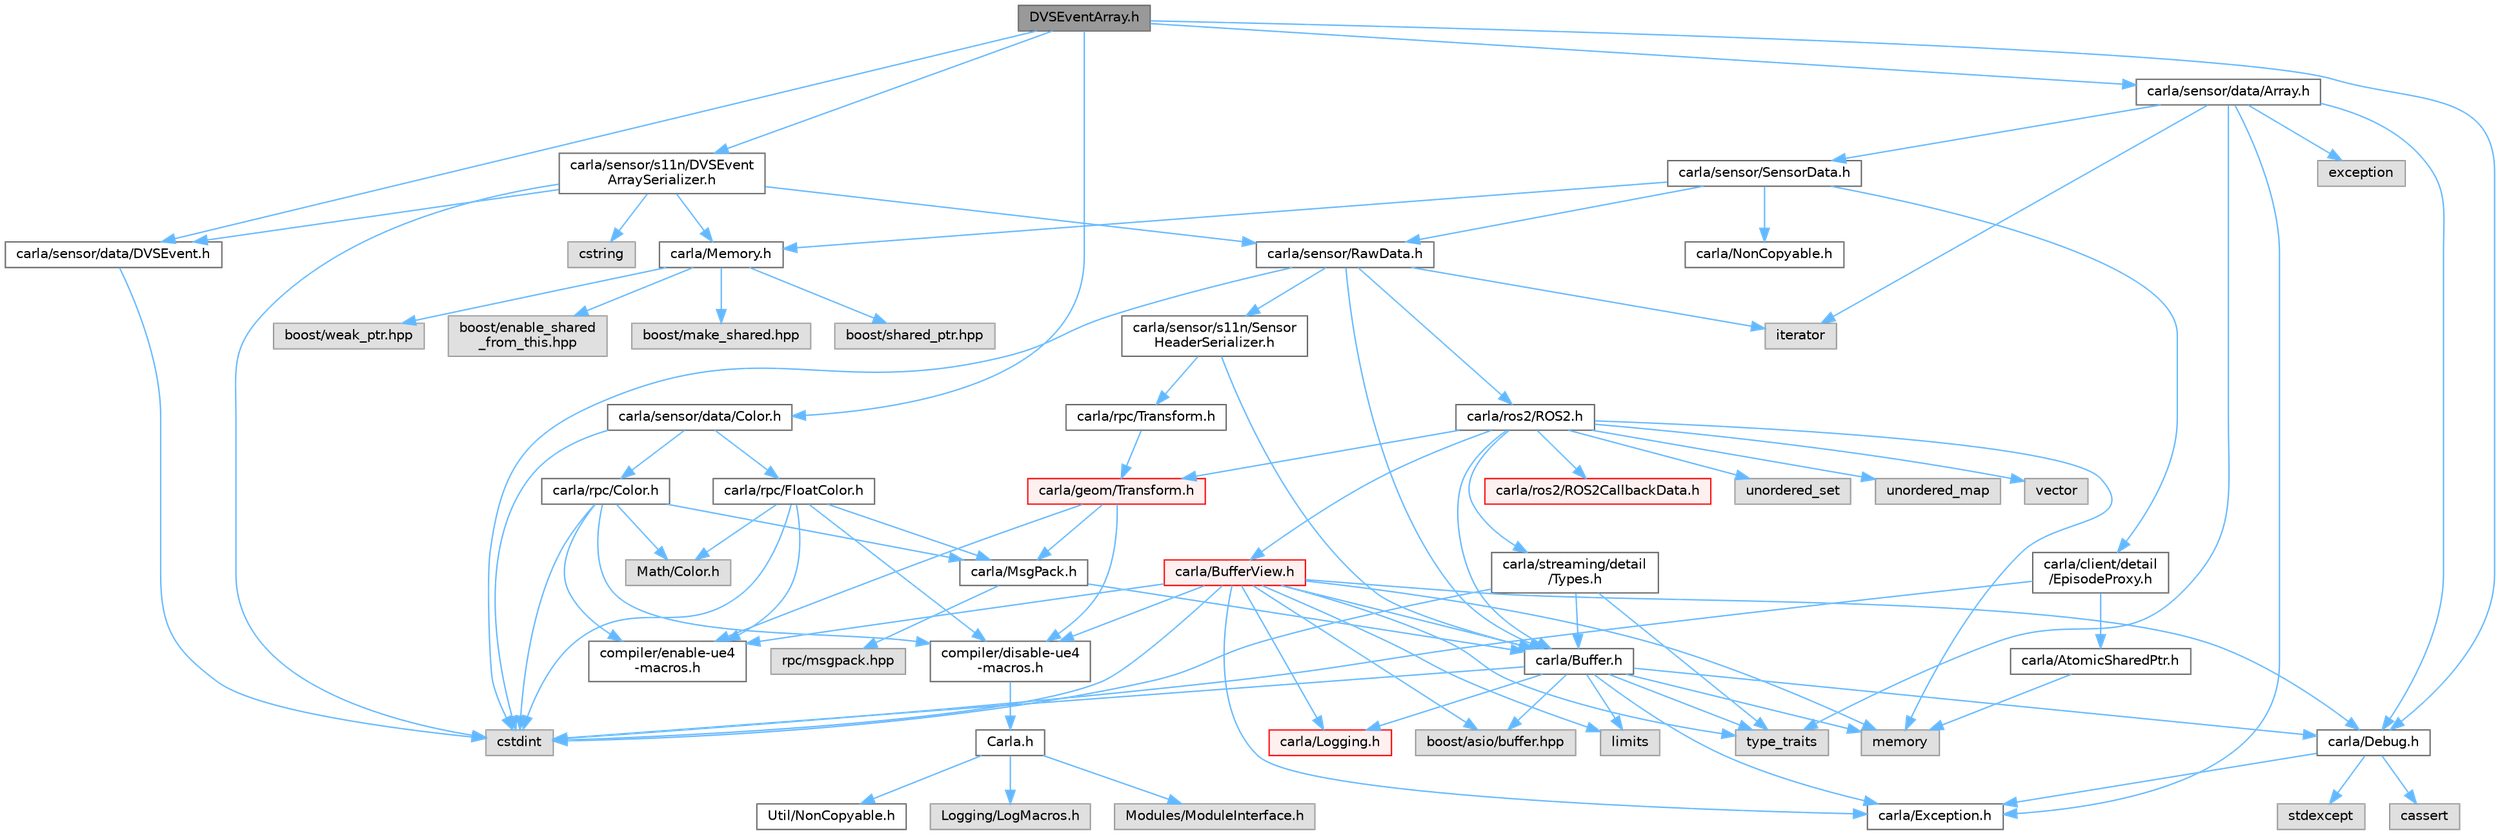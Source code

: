 digraph "DVSEventArray.h"
{
 // INTERACTIVE_SVG=YES
 // LATEX_PDF_SIZE
  bgcolor="transparent";
  edge [fontname=Helvetica,fontsize=10,labelfontname=Helvetica,labelfontsize=10];
  node [fontname=Helvetica,fontsize=10,shape=box,height=0.2,width=0.4];
  Node1 [id="Node000001",label="DVSEventArray.h",height=0.2,width=0.4,color="gray40", fillcolor="grey60", style="filled", fontcolor="black",tooltip=" "];
  Node1 -> Node2 [id="edge1_Node000001_Node000002",color="steelblue1",style="solid",tooltip=" "];
  Node2 [id="Node000002",label="carla/Debug.h",height=0.2,width=0.4,color="grey40", fillcolor="white", style="filled",URL="$d4/deb/Debug_8h.html",tooltip=" "];
  Node2 -> Node3 [id="edge2_Node000002_Node000003",color="steelblue1",style="solid",tooltip=" "];
  Node3 [id="Node000003",label="carla/Exception.h",height=0.2,width=0.4,color="grey40", fillcolor="white", style="filled",URL="$d8/d8a/Exception_8h.html",tooltip=" "];
  Node2 -> Node4 [id="edge3_Node000002_Node000004",color="steelblue1",style="solid",tooltip=" "];
  Node4 [id="Node000004",label="stdexcept",height=0.2,width=0.4,color="grey60", fillcolor="#E0E0E0", style="filled",tooltip=" "];
  Node2 -> Node5 [id="edge4_Node000002_Node000005",color="steelblue1",style="solid",tooltip=" "];
  Node5 [id="Node000005",label="cassert",height=0.2,width=0.4,color="grey60", fillcolor="#E0E0E0", style="filled",tooltip=" "];
  Node1 -> Node6 [id="edge5_Node000001_Node000006",color="steelblue1",style="solid",tooltip=" "];
  Node6 [id="Node000006",label="carla/sensor/data/Array.h",height=0.2,width=0.4,color="grey40", fillcolor="white", style="filled",URL="$df/dd0/Array_8h.html",tooltip=" "];
  Node6 -> Node2 [id="edge6_Node000006_Node000002",color="steelblue1",style="solid",tooltip=" "];
  Node6 -> Node3 [id="edge7_Node000006_Node000003",color="steelblue1",style="solid",tooltip=" "];
  Node6 -> Node7 [id="edge8_Node000006_Node000007",color="steelblue1",style="solid",tooltip=" "];
  Node7 [id="Node000007",label="carla/sensor/SensorData.h",height=0.2,width=0.4,color="grey40", fillcolor="white", style="filled",URL="$d0/d07/SensorData_8h.html",tooltip=" "];
  Node7 -> Node8 [id="edge9_Node000007_Node000008",color="steelblue1",style="solid",tooltip=" "];
  Node8 [id="Node000008",label="carla/Memory.h",height=0.2,width=0.4,color="grey40", fillcolor="white", style="filled",URL="$de/d5c/Memory_8h.html",tooltip=" "];
  Node8 -> Node9 [id="edge10_Node000008_Node000009",color="steelblue1",style="solid",tooltip=" "];
  Node9 [id="Node000009",label="boost/enable_shared\l_from_this.hpp",height=0.2,width=0.4,color="grey60", fillcolor="#E0E0E0", style="filled",tooltip=" "];
  Node8 -> Node10 [id="edge11_Node000008_Node000010",color="steelblue1",style="solid",tooltip=" "];
  Node10 [id="Node000010",label="boost/make_shared.hpp",height=0.2,width=0.4,color="grey60", fillcolor="#E0E0E0", style="filled",tooltip=" "];
  Node8 -> Node11 [id="edge12_Node000008_Node000011",color="steelblue1",style="solid",tooltip=" "];
  Node11 [id="Node000011",label="boost/shared_ptr.hpp",height=0.2,width=0.4,color="grey60", fillcolor="#E0E0E0", style="filled",tooltip=" "];
  Node8 -> Node12 [id="edge13_Node000008_Node000012",color="steelblue1",style="solid",tooltip=" "];
  Node12 [id="Node000012",label="boost/weak_ptr.hpp",height=0.2,width=0.4,color="grey60", fillcolor="#E0E0E0", style="filled",tooltip=" "];
  Node7 -> Node13 [id="edge14_Node000007_Node000013",color="steelblue1",style="solid",tooltip=" "];
  Node13 [id="Node000013",label="carla/NonCopyable.h",height=0.2,width=0.4,color="grey40", fillcolor="white", style="filled",URL="$d4/dd8/LibCarla_2source_2carla_2NonCopyable_8h.html",tooltip=" "];
  Node7 -> Node14 [id="edge15_Node000007_Node000014",color="steelblue1",style="solid",tooltip=" "];
  Node14 [id="Node000014",label="carla/sensor/RawData.h",height=0.2,width=0.4,color="grey40", fillcolor="white", style="filled",URL="$dc/d62/RawData_8h.html",tooltip=" "];
  Node14 -> Node15 [id="edge16_Node000014_Node000015",color="steelblue1",style="solid",tooltip=" "];
  Node15 [id="Node000015",label="carla/Buffer.h",height=0.2,width=0.4,color="grey40", fillcolor="white", style="filled",URL="$d2/dda/carla_2Buffer_8h.html",tooltip=" "];
  Node15 -> Node2 [id="edge17_Node000015_Node000002",color="steelblue1",style="solid",tooltip=" "];
  Node15 -> Node3 [id="edge18_Node000015_Node000003",color="steelblue1",style="solid",tooltip=" "];
  Node15 -> Node16 [id="edge19_Node000015_Node000016",color="steelblue1",style="solid",tooltip=" "];
  Node16 [id="Node000016",label="carla/Logging.h",height=0.2,width=0.4,color="red", fillcolor="#FFF0F0", style="filled",URL="$de/d87/Logging_8h.html",tooltip=" "];
  Node15 -> Node19 [id="edge20_Node000015_Node000019",color="steelblue1",style="solid",tooltip=" "];
  Node19 [id="Node000019",label="boost/asio/buffer.hpp",height=0.2,width=0.4,color="grey60", fillcolor="#E0E0E0", style="filled",tooltip=" "];
  Node15 -> Node20 [id="edge21_Node000015_Node000020",color="steelblue1",style="solid",tooltip=" "];
  Node20 [id="Node000020",label="cstdint",height=0.2,width=0.4,color="grey60", fillcolor="#E0E0E0", style="filled",tooltip=" "];
  Node15 -> Node21 [id="edge22_Node000015_Node000021",color="steelblue1",style="solid",tooltip=" "];
  Node21 [id="Node000021",label="limits",height=0.2,width=0.4,color="grey60", fillcolor="#E0E0E0", style="filled",tooltip=" "];
  Node15 -> Node22 [id="edge23_Node000015_Node000022",color="steelblue1",style="solid",tooltip=" "];
  Node22 [id="Node000022",label="memory",height=0.2,width=0.4,color="grey60", fillcolor="#E0E0E0", style="filled",tooltip=" "];
  Node15 -> Node23 [id="edge24_Node000015_Node000023",color="steelblue1",style="solid",tooltip=" "];
  Node23 [id="Node000023",label="type_traits",height=0.2,width=0.4,color="grey60", fillcolor="#E0E0E0", style="filled",tooltip=" "];
  Node14 -> Node24 [id="edge25_Node000014_Node000024",color="steelblue1",style="solid",tooltip=" "];
  Node24 [id="Node000024",label="carla/sensor/s11n/Sensor\lHeaderSerializer.h",height=0.2,width=0.4,color="grey40", fillcolor="white", style="filled",URL="$dd/da9/SensorHeaderSerializer_8h.html",tooltip=" "];
  Node24 -> Node15 [id="edge26_Node000024_Node000015",color="steelblue1",style="solid",tooltip=" "];
  Node24 -> Node25 [id="edge27_Node000024_Node000025",color="steelblue1",style="solid",tooltip=" "];
  Node25 [id="Node000025",label="carla/rpc/Transform.h",height=0.2,width=0.4,color="grey40", fillcolor="white", style="filled",URL="$df/d36/rpc_2Transform_8h.html",tooltip=" "];
  Node25 -> Node26 [id="edge28_Node000025_Node000026",color="steelblue1",style="solid",tooltip=" "];
  Node26 [id="Node000026",label="carla/geom/Transform.h",height=0.2,width=0.4,color="red", fillcolor="#FFF0F0", style="filled",URL="$de/d17/geom_2Transform_8h.html",tooltip=" "];
  Node26 -> Node27 [id="edge29_Node000026_Node000027",color="steelblue1",style="solid",tooltip=" "];
  Node27 [id="Node000027",label="carla/MsgPack.h",height=0.2,width=0.4,color="grey40", fillcolor="white", style="filled",URL="$d9/d6f/MsgPack_8h.html",tooltip=" "];
  Node27 -> Node15 [id="edge30_Node000027_Node000015",color="steelblue1",style="solid",tooltip=" "];
  Node27 -> Node28 [id="edge31_Node000027_Node000028",color="steelblue1",style="solid",tooltip=" "];
  Node28 [id="Node000028",label="rpc/msgpack.hpp",height=0.2,width=0.4,color="grey60", fillcolor="#E0E0E0", style="filled",tooltip=" "];
  Node26 -> Node35 [id="edge32_Node000026_Node000035",color="steelblue1",style="solid",tooltip=" "];
  Node35 [id="Node000035",label="compiler/enable-ue4\l-macros.h",height=0.2,width=0.4,color="grey40", fillcolor="white", style="filled",URL="$d9/da2/enable-ue4-macros_8h.html",tooltip=" "];
  Node26 -> Node37 [id="edge33_Node000026_Node000037",color="steelblue1",style="solid",tooltip=" "];
  Node37 [id="Node000037",label="compiler/disable-ue4\l-macros.h",height=0.2,width=0.4,color="grey40", fillcolor="white", style="filled",URL="$d2/d02/disable-ue4-macros_8h.html",tooltip=" "];
  Node37 -> Node38 [id="edge34_Node000037_Node000038",color="steelblue1",style="solid",tooltip=" "];
  Node38 [id="Node000038",label="Carla.h",height=0.2,width=0.4,color="grey40", fillcolor="white", style="filled",URL="$d7/d7d/Carla_8h.html",tooltip=" "];
  Node38 -> Node39 [id="edge35_Node000038_Node000039",color="steelblue1",style="solid",tooltip=" "];
  Node39 [id="Node000039",label="Util/NonCopyable.h",height=0.2,width=0.4,color="grey40", fillcolor="white", style="filled",URL="$d4/d57/Unreal_2CarlaUE4_2Plugins_2Carla_2Source_2Carla_2Util_2NonCopyable_8h.html",tooltip=" "];
  Node38 -> Node40 [id="edge36_Node000038_Node000040",color="steelblue1",style="solid",tooltip=" "];
  Node40 [id="Node000040",label="Logging/LogMacros.h",height=0.2,width=0.4,color="grey60", fillcolor="#E0E0E0", style="filled",tooltip=" "];
  Node38 -> Node41 [id="edge37_Node000038_Node000041",color="steelblue1",style="solid",tooltip=" "];
  Node41 [id="Node000041",label="Modules/ModuleInterface.h",height=0.2,width=0.4,color="grey60", fillcolor="#E0E0E0", style="filled",tooltip=" "];
  Node14 -> Node45 [id="edge38_Node000014_Node000045",color="steelblue1",style="solid",tooltip=" "];
  Node45 [id="Node000045",label="carla/ros2/ROS2.h",height=0.2,width=0.4,color="grey40", fillcolor="white", style="filled",URL="$da/db8/ROS2_8h.html",tooltip=" "];
  Node45 -> Node15 [id="edge39_Node000045_Node000015",color="steelblue1",style="solid",tooltip=" "];
  Node45 -> Node46 [id="edge40_Node000045_Node000046",color="steelblue1",style="solid",tooltip=" "];
  Node46 [id="Node000046",label="carla/BufferView.h",height=0.2,width=0.4,color="red", fillcolor="#FFF0F0", style="filled",URL="$d8/dee/BufferView_8h.html",tooltip=" "];
  Node46 -> Node15 [id="edge41_Node000046_Node000015",color="steelblue1",style="solid",tooltip=" "];
  Node46 -> Node2 [id="edge42_Node000046_Node000002",color="steelblue1",style="solid",tooltip=" "];
  Node46 -> Node3 [id="edge43_Node000046_Node000003",color="steelblue1",style="solid",tooltip=" "];
  Node46 -> Node16 [id="edge44_Node000046_Node000016",color="steelblue1",style="solid",tooltip=" "];
  Node46 -> Node19 [id="edge45_Node000046_Node000019",color="steelblue1",style="solid",tooltip=" "];
  Node46 -> Node20 [id="edge46_Node000046_Node000020",color="steelblue1",style="solid",tooltip=" "];
  Node46 -> Node21 [id="edge47_Node000046_Node000021",color="steelblue1",style="solid",tooltip=" "];
  Node46 -> Node22 [id="edge48_Node000046_Node000022",color="steelblue1",style="solid",tooltip=" "];
  Node46 -> Node23 [id="edge49_Node000046_Node000023",color="steelblue1",style="solid",tooltip=" "];
  Node46 -> Node35 [id="edge50_Node000046_Node000035",color="steelblue1",style="solid",tooltip=" "];
  Node46 -> Node37 [id="edge51_Node000046_Node000037",color="steelblue1",style="solid",tooltip=" "];
  Node45 -> Node26 [id="edge52_Node000045_Node000026",color="steelblue1",style="solid",tooltip=" "];
  Node45 -> Node48 [id="edge53_Node000045_Node000048",color="steelblue1",style="solid",tooltip=" "];
  Node48 [id="Node000048",label="carla/ros2/ROS2CallbackData.h",height=0.2,width=0.4,color="red", fillcolor="#FFF0F0", style="filled",URL="$d2/d6c/ROS2CallbackData_8h.html",tooltip=" "];
  Node45 -> Node50 [id="edge54_Node000045_Node000050",color="steelblue1",style="solid",tooltip=" "];
  Node50 [id="Node000050",label="carla/streaming/detail\l/Types.h",height=0.2,width=0.4,color="grey40", fillcolor="white", style="filled",URL="$d7/df8/Types_8h.html",tooltip=" "];
  Node50 -> Node15 [id="edge55_Node000050_Node000015",color="steelblue1",style="solid",tooltip=" "];
  Node50 -> Node20 [id="edge56_Node000050_Node000020",color="steelblue1",style="solid",tooltip=" "];
  Node50 -> Node23 [id="edge57_Node000050_Node000023",color="steelblue1",style="solid",tooltip=" "];
  Node45 -> Node51 [id="edge58_Node000045_Node000051",color="steelblue1",style="solid",tooltip=" "];
  Node51 [id="Node000051",label="unordered_set",height=0.2,width=0.4,color="grey60", fillcolor="#E0E0E0", style="filled",tooltip=" "];
  Node45 -> Node52 [id="edge59_Node000045_Node000052",color="steelblue1",style="solid",tooltip=" "];
  Node52 [id="Node000052",label="unordered_map",height=0.2,width=0.4,color="grey60", fillcolor="#E0E0E0", style="filled",tooltip=" "];
  Node45 -> Node22 [id="edge60_Node000045_Node000022",color="steelblue1",style="solid",tooltip=" "];
  Node45 -> Node53 [id="edge61_Node000045_Node000053",color="steelblue1",style="solid",tooltip=" "];
  Node53 [id="Node000053",label="vector",height=0.2,width=0.4,color="grey60", fillcolor="#E0E0E0", style="filled",tooltip=" "];
  Node14 -> Node20 [id="edge62_Node000014_Node000020",color="steelblue1",style="solid",tooltip=" "];
  Node14 -> Node54 [id="edge63_Node000014_Node000054",color="steelblue1",style="solid",tooltip=" "];
  Node54 [id="Node000054",label="iterator",height=0.2,width=0.4,color="grey60", fillcolor="#E0E0E0", style="filled",tooltip=" "];
  Node7 -> Node55 [id="edge64_Node000007_Node000055",color="steelblue1",style="solid",tooltip=" "];
  Node55 [id="Node000055",label="carla/client/detail\l/EpisodeProxy.h",height=0.2,width=0.4,color="grey40", fillcolor="white", style="filled",URL="$dc/dc2/EpisodeProxy_8h.html",tooltip=" "];
  Node55 -> Node56 [id="edge65_Node000055_Node000056",color="steelblue1",style="solid",tooltip=" "];
  Node56 [id="Node000056",label="carla/AtomicSharedPtr.h",height=0.2,width=0.4,color="grey40", fillcolor="white", style="filled",URL="$df/de2/AtomicSharedPtr_8h.html",tooltip=" "];
  Node56 -> Node22 [id="edge66_Node000056_Node000022",color="steelblue1",style="solid",tooltip=" "];
  Node55 -> Node20 [id="edge67_Node000055_Node000020",color="steelblue1",style="solid",tooltip=" "];
  Node6 -> Node57 [id="edge68_Node000006_Node000057",color="steelblue1",style="solid",tooltip=" "];
  Node57 [id="Node000057",label="exception",height=0.2,width=0.4,color="grey60", fillcolor="#E0E0E0", style="filled",tooltip=" "];
  Node6 -> Node54 [id="edge69_Node000006_Node000054",color="steelblue1",style="solid",tooltip=" "];
  Node6 -> Node23 [id="edge70_Node000006_Node000023",color="steelblue1",style="solid",tooltip=" "];
  Node1 -> Node58 [id="edge71_Node000001_Node000058",color="steelblue1",style="solid",tooltip=" "];
  Node58 [id="Node000058",label="carla/sensor/data/DVSEvent.h",height=0.2,width=0.4,color="grey40", fillcolor="white", style="filled",URL="$d7/d0b/DVSEvent_8h.html",tooltip=" "];
  Node58 -> Node20 [id="edge72_Node000058_Node000020",color="steelblue1",style="solid",tooltip=" "];
  Node1 -> Node59 [id="edge73_Node000001_Node000059",color="steelblue1",style="solid",tooltip=" "];
  Node59 [id="Node000059",label="carla/sensor/data/Color.h",height=0.2,width=0.4,color="grey40", fillcolor="white", style="filled",URL="$db/d51/sensor_2data_2Color_8h.html",tooltip=" "];
  Node59 -> Node60 [id="edge74_Node000059_Node000060",color="steelblue1",style="solid",tooltip=" "];
  Node60 [id="Node000060",label="carla/rpc/Color.h",height=0.2,width=0.4,color="grey40", fillcolor="white", style="filled",URL="$d6/d74/rpc_2Color_8h.html",tooltip=" "];
  Node60 -> Node27 [id="edge75_Node000060_Node000027",color="steelblue1",style="solid",tooltip=" "];
  Node60 -> Node20 [id="edge76_Node000060_Node000020",color="steelblue1",style="solid",tooltip=" "];
  Node60 -> Node35 [id="edge77_Node000060_Node000035",color="steelblue1",style="solid",tooltip=" "];
  Node60 -> Node61 [id="edge78_Node000060_Node000061",color="steelblue1",style="solid",tooltip=" "];
  Node61 [id="Node000061",label="Math/Color.h",height=0.2,width=0.4,color="grey60", fillcolor="#E0E0E0", style="filled",tooltip=" "];
  Node60 -> Node37 [id="edge79_Node000060_Node000037",color="steelblue1",style="solid",tooltip=" "];
  Node59 -> Node62 [id="edge80_Node000059_Node000062",color="steelblue1",style="solid",tooltip=" "];
  Node62 [id="Node000062",label="carla/rpc/FloatColor.h",height=0.2,width=0.4,color="grey40", fillcolor="white", style="filled",URL="$d1/d09/FloatColor_8h.html",tooltip=" "];
  Node62 -> Node27 [id="edge81_Node000062_Node000027",color="steelblue1",style="solid",tooltip=" "];
  Node62 -> Node20 [id="edge82_Node000062_Node000020",color="steelblue1",style="solid",tooltip=" "];
  Node62 -> Node35 [id="edge83_Node000062_Node000035",color="steelblue1",style="solid",tooltip=" "];
  Node62 -> Node61 [id="edge84_Node000062_Node000061",color="steelblue1",style="solid",tooltip=" "];
  Node62 -> Node37 [id="edge85_Node000062_Node000037",color="steelblue1",style="solid",tooltip=" "];
  Node59 -> Node20 [id="edge86_Node000059_Node000020",color="steelblue1",style="solid",tooltip=" "];
  Node1 -> Node63 [id="edge87_Node000001_Node000063",color="steelblue1",style="solid",tooltip=" "];
  Node63 [id="Node000063",label="carla/sensor/s11n/DVSEvent\lArraySerializer.h",height=0.2,width=0.4,color="grey40", fillcolor="white", style="filled",URL="$d7/d74/DVSEventArraySerializer_8h.html",tooltip=" "];
  Node63 -> Node8 [id="edge88_Node000063_Node000008",color="steelblue1",style="solid",tooltip=" "];
  Node63 -> Node14 [id="edge89_Node000063_Node000014",color="steelblue1",style="solid",tooltip=" "];
  Node63 -> Node58 [id="edge90_Node000063_Node000058",color="steelblue1",style="solid",tooltip=" "];
  Node63 -> Node20 [id="edge91_Node000063_Node000020",color="steelblue1",style="solid",tooltip=" "];
  Node63 -> Node64 [id="edge92_Node000063_Node000064",color="steelblue1",style="solid",tooltip=" "];
  Node64 [id="Node000064",label="cstring",height=0.2,width=0.4,color="grey60", fillcolor="#E0E0E0", style="filled",tooltip=" "];
}
